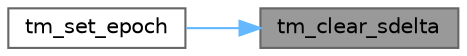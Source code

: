 digraph "tm_clear_sdelta"
{
 // INTERACTIVE_SVG=YES
 // LATEX_PDF_SIZE
  bgcolor="transparent";
  edge [fontname=Helvetica,fontsize=10,labelfontname=Helvetica,labelfontsize=10];
  node [fontname=Helvetica,fontsize=10,shape=box,height=0.2,width=0.4];
  rankdir="RL";
  Node1 [id="Node000001",label="tm_clear_sdelta",height=0.2,width=0.4,color="gray40", fillcolor="grey60", style="filled", fontcolor="black",tooltip="Clear a tm_sdelta_t instance."];
  Node1 -> Node2 [id="edge1_Node000001_Node000002",dir="back",color="steelblue1",style="solid",tooltip=" "];
  Node2 [id="Node000002",label="tm_set_epoch",height=0.2,width=0.4,color="grey40", fillcolor="white", style="filled",URL="$time_8c.html#a6a189a7f4cdf84e3f061bb309203fb50",tooltip="Set the epoch time from an external real time source."];
}
